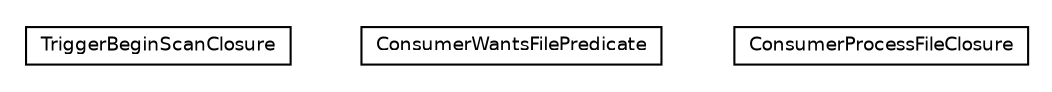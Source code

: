#!/usr/local/bin/dot
#
# Class diagram 
# Generated by UmlGraph version 4.6 (http://www.spinellis.gr/sw/umlgraph)
#

digraph G {
	edge [fontname="Helvetica",fontsize=10,labelfontname="Helvetica",labelfontsize=10];
	node [fontname="Helvetica",fontsize=10,shape=plaintext];
	// org.apache.maven.archiva.repository.scanner.functors.TriggerBeginScanClosure
	c10289 [label=<<table border="0" cellborder="1" cellspacing="0" cellpadding="2" port="p" href="./TriggerBeginScanClosure.html">
		<tr><td><table border="0" cellspacing="0" cellpadding="1">
			<tr><td> TriggerBeginScanClosure </td></tr>
		</table></td></tr>
		</table>>, fontname="Helvetica", fontcolor="black", fontsize=9.0];
	// org.apache.maven.archiva.repository.scanner.functors.ConsumerWantsFilePredicate
	c10290 [label=<<table border="0" cellborder="1" cellspacing="0" cellpadding="2" port="p" href="./ConsumerWantsFilePredicate.html">
		<tr><td><table border="0" cellspacing="0" cellpadding="1">
			<tr><td> ConsumerWantsFilePredicate </td></tr>
		</table></td></tr>
		</table>>, fontname="Helvetica", fontcolor="black", fontsize=9.0];
	// org.apache.maven.archiva.repository.scanner.functors.ConsumerProcessFileClosure
	c10291 [label=<<table border="0" cellborder="1" cellspacing="0" cellpadding="2" port="p" href="./ConsumerProcessFileClosure.html">
		<tr><td><table border="0" cellspacing="0" cellpadding="1">
			<tr><td> ConsumerProcessFileClosure </td></tr>
		</table></td></tr>
		</table>>, fontname="Helvetica", fontcolor="black", fontsize=9.0];
}

